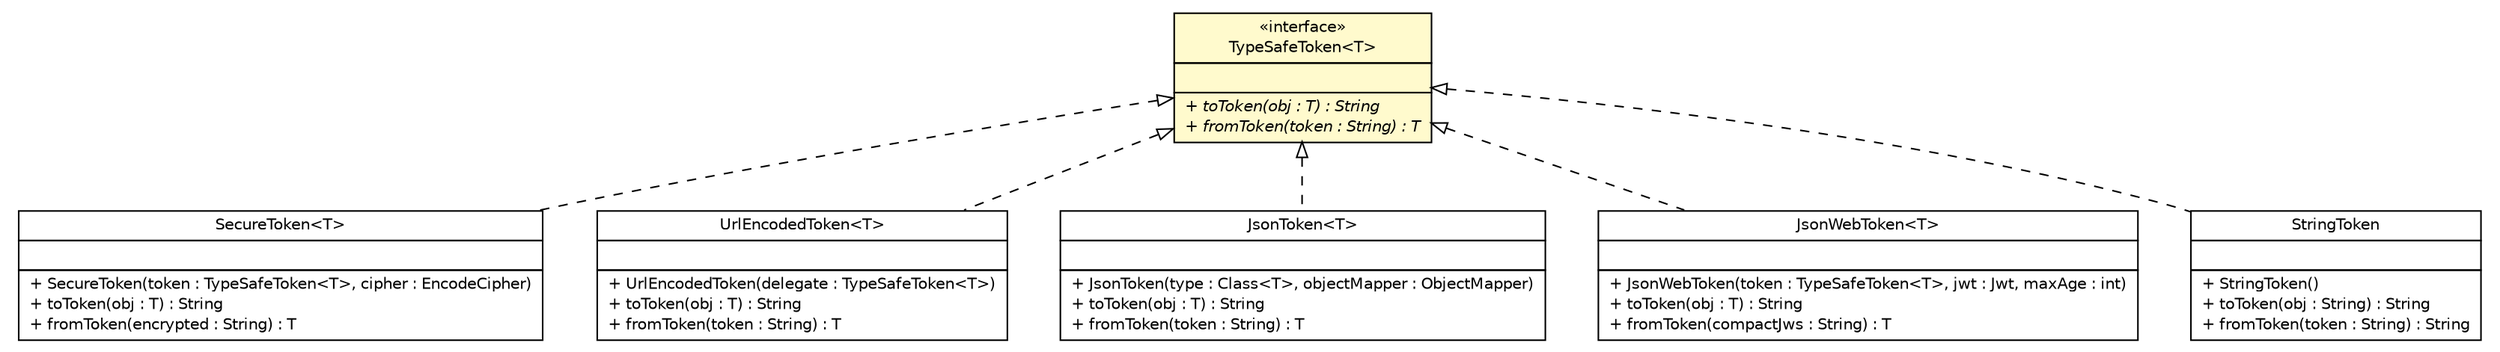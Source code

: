 #!/usr/local/bin/dot
#
# Class diagram 
# Generated by UMLGraph version R5_6-24-gf6e263 (http://www.umlgraph.org/)
#

digraph G {
	edge [fontname="Helvetica",fontsize=10,labelfontname="Helvetica",labelfontsize=10];
	node [fontname="Helvetica",fontsize=10,shape=plaintext];
	nodesep=0.25;
	ranksep=0.5;
	// com.yirendai.oss.lib.webmvc.api.SecureToken<T>
	c745 [label=<<table title="com.yirendai.oss.lib.webmvc.api.SecureToken" border="0" cellborder="1" cellspacing="0" cellpadding="2" port="p" href="./SecureToken.html">
		<tr><td><table border="0" cellspacing="0" cellpadding="1">
<tr><td align="center" balign="center"> SecureToken&lt;T&gt; </td></tr>
		</table></td></tr>
		<tr><td><table border="0" cellspacing="0" cellpadding="1">
<tr><td align="left" balign="left">  </td></tr>
		</table></td></tr>
		<tr><td><table border="0" cellspacing="0" cellpadding="1">
<tr><td align="left" balign="left"> + SecureToken(token : TypeSafeToken&lt;T&gt;, cipher : EncodeCipher) </td></tr>
<tr><td align="left" balign="left"> + toToken(obj : T) : String </td></tr>
<tr><td align="left" balign="left"> + fromToken(encrypted : String) : T </td></tr>
		</table></td></tr>
		</table>>, URL="./SecureToken.html", fontname="Helvetica", fontcolor="black", fontsize=10.0];
	// com.yirendai.oss.lib.webmvc.api.UrlEncodedToken<T>
	c746 [label=<<table title="com.yirendai.oss.lib.webmvc.api.UrlEncodedToken" border="0" cellborder="1" cellspacing="0" cellpadding="2" port="p" href="./UrlEncodedToken.html">
		<tr><td><table border="0" cellspacing="0" cellpadding="1">
<tr><td align="center" balign="center"> UrlEncodedToken&lt;T&gt; </td></tr>
		</table></td></tr>
		<tr><td><table border="0" cellspacing="0" cellpadding="1">
<tr><td align="left" balign="left">  </td></tr>
		</table></td></tr>
		<tr><td><table border="0" cellspacing="0" cellpadding="1">
<tr><td align="left" balign="left"> + UrlEncodedToken(delegate : TypeSafeToken&lt;T&gt;) </td></tr>
<tr><td align="left" balign="left"> + toToken(obj : T) : String </td></tr>
<tr><td align="left" balign="left"> + fromToken(token : String) : T </td></tr>
		</table></td></tr>
		</table>>, URL="./UrlEncodedToken.html", fontname="Helvetica", fontcolor="black", fontsize=10.0];
	// com.yirendai.oss.lib.webmvc.api.JsonToken<T>
	c748 [label=<<table title="com.yirendai.oss.lib.webmvc.api.JsonToken" border="0" cellborder="1" cellspacing="0" cellpadding="2" port="p" href="./JsonToken.html">
		<tr><td><table border="0" cellspacing="0" cellpadding="1">
<tr><td align="center" balign="center"> JsonToken&lt;T&gt; </td></tr>
		</table></td></tr>
		<tr><td><table border="0" cellspacing="0" cellpadding="1">
<tr><td align="left" balign="left">  </td></tr>
		</table></td></tr>
		<tr><td><table border="0" cellspacing="0" cellpadding="1">
<tr><td align="left" balign="left"> + JsonToken(type : Class&lt;T&gt;, objectMapper : ObjectMapper) </td></tr>
<tr><td align="left" balign="left"> + toToken(obj : T) : String </td></tr>
<tr><td align="left" balign="left"> + fromToken(token : String) : T </td></tr>
		</table></td></tr>
		</table>>, URL="./JsonToken.html", fontname="Helvetica", fontcolor="black", fontsize=10.0];
	// com.yirendai.oss.lib.webmvc.api.JsonWebToken<T>
	c750 [label=<<table title="com.yirendai.oss.lib.webmvc.api.JsonWebToken" border="0" cellborder="1" cellspacing="0" cellpadding="2" port="p" href="./JsonWebToken.html">
		<tr><td><table border="0" cellspacing="0" cellpadding="1">
<tr><td align="center" balign="center"> JsonWebToken&lt;T&gt; </td></tr>
		</table></td></tr>
		<tr><td><table border="0" cellspacing="0" cellpadding="1">
<tr><td align="left" balign="left">  </td></tr>
		</table></td></tr>
		<tr><td><table border="0" cellspacing="0" cellpadding="1">
<tr><td align="left" balign="left"> + JsonWebToken(token : TypeSafeToken&lt;T&gt;, jwt : Jwt, maxAge : int) </td></tr>
<tr><td align="left" balign="left"> + toToken(obj : T) : String </td></tr>
<tr><td align="left" balign="left"> + fromToken(compactJws : String) : T </td></tr>
		</table></td></tr>
		</table>>, URL="./JsonWebToken.html", fontname="Helvetica", fontcolor="black", fontsize=10.0];
	// com.yirendai.oss.lib.webmvc.api.StringToken
	c751 [label=<<table title="com.yirendai.oss.lib.webmvc.api.StringToken" border="0" cellborder="1" cellspacing="0" cellpadding="2" port="p" href="./StringToken.html">
		<tr><td><table border="0" cellspacing="0" cellpadding="1">
<tr><td align="center" balign="center"> StringToken </td></tr>
		</table></td></tr>
		<tr><td><table border="0" cellspacing="0" cellpadding="1">
<tr><td align="left" balign="left">  </td></tr>
		</table></td></tr>
		<tr><td><table border="0" cellspacing="0" cellpadding="1">
<tr><td align="left" balign="left"> + StringToken() </td></tr>
<tr><td align="left" balign="left"> + toToken(obj : String) : String </td></tr>
<tr><td align="left" balign="left"> + fromToken(token : String) : String </td></tr>
		</table></td></tr>
		</table>>, URL="./StringToken.html", fontname="Helvetica", fontcolor="black", fontsize=10.0];
	// com.yirendai.oss.lib.webmvc.api.TypeSafeToken<T>
	c762 [label=<<table title="com.yirendai.oss.lib.webmvc.api.TypeSafeToken" border="0" cellborder="1" cellspacing="0" cellpadding="2" port="p" bgcolor="lemonChiffon" href="./TypeSafeToken.html">
		<tr><td><table border="0" cellspacing="0" cellpadding="1">
<tr><td align="center" balign="center"> &#171;interface&#187; </td></tr>
<tr><td align="center" balign="center"> TypeSafeToken&lt;T&gt; </td></tr>
		</table></td></tr>
		<tr><td><table border="0" cellspacing="0" cellpadding="1">
<tr><td align="left" balign="left">  </td></tr>
		</table></td></tr>
		<tr><td><table border="0" cellspacing="0" cellpadding="1">
<tr><td align="left" balign="left"><font face="Helvetica-Oblique" point-size="10.0"> + toToken(obj : T) : String </font></td></tr>
<tr><td align="left" balign="left"><font face="Helvetica-Oblique" point-size="10.0"> + fromToken(token : String) : T </font></td></tr>
		</table></td></tr>
		</table>>, URL="./TypeSafeToken.html", fontname="Helvetica", fontcolor="black", fontsize=10.0];
	//com.yirendai.oss.lib.webmvc.api.SecureToken<T> implements com.yirendai.oss.lib.webmvc.api.TypeSafeToken<T>
	c762:p -> c745:p [dir=back,arrowtail=empty,style=dashed];
	//com.yirendai.oss.lib.webmvc.api.UrlEncodedToken<T> implements com.yirendai.oss.lib.webmvc.api.TypeSafeToken<T>
	c762:p -> c746:p [dir=back,arrowtail=empty,style=dashed];
	//com.yirendai.oss.lib.webmvc.api.JsonToken<T> implements com.yirendai.oss.lib.webmvc.api.TypeSafeToken<T>
	c762:p -> c748:p [dir=back,arrowtail=empty,style=dashed];
	//com.yirendai.oss.lib.webmvc.api.JsonWebToken<T> implements com.yirendai.oss.lib.webmvc.api.TypeSafeToken<T>
	c762:p -> c750:p [dir=back,arrowtail=empty,style=dashed];
	//com.yirendai.oss.lib.webmvc.api.StringToken implements com.yirendai.oss.lib.webmvc.api.TypeSafeToken<T>
	c762:p -> c751:p [dir=back,arrowtail=empty,style=dashed];
}

